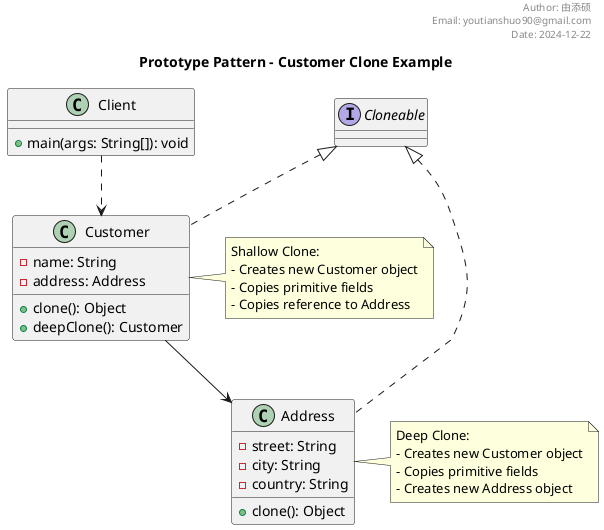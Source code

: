 @startuml

title Prototype Pattern - Customer Clone Example
header
Author: 由添硕
Email: youtianshuo90@gmail.com
Date: 2024-12-22
endheader

class Customer implements Cloneable {
    -name: String
    -address: Address
    +clone(): Object
    +deepClone(): Customer
}

class Address implements Cloneable {
    -street: String
    -city: String
    -country: String
    +clone(): Object
}

class Client {
    +main(args: String[]): void
}

Customer --> Address
Client ..> Customer

note right of Customer
  Shallow Clone:
  - Creates new Customer object
  - Copies primitive fields
  - Copies reference to Address
end note

note right of Address
  Deep Clone:
  - Creates new Customer object
  - Copies primitive fields
  - Creates new Address object
end note

@enduml
